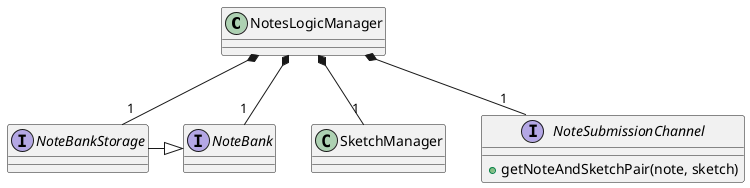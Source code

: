 @startuml

class NotesLogicManager
class SketchManager
interface NoteBankStorage
interface NoteBank
interface NoteSubmissionChannel {
    + getNoteAndSketchPair(note, sketch)
}

NotesLogicManager *--"1" SketchManager
NotesLogicManager *--"1" NoteBankStorage
NotesLogicManager *--"1" NoteBank
NotesLogicManager *--"1" NoteSubmissionChannel
NoteBankStorage -|> NoteBank

@enduml